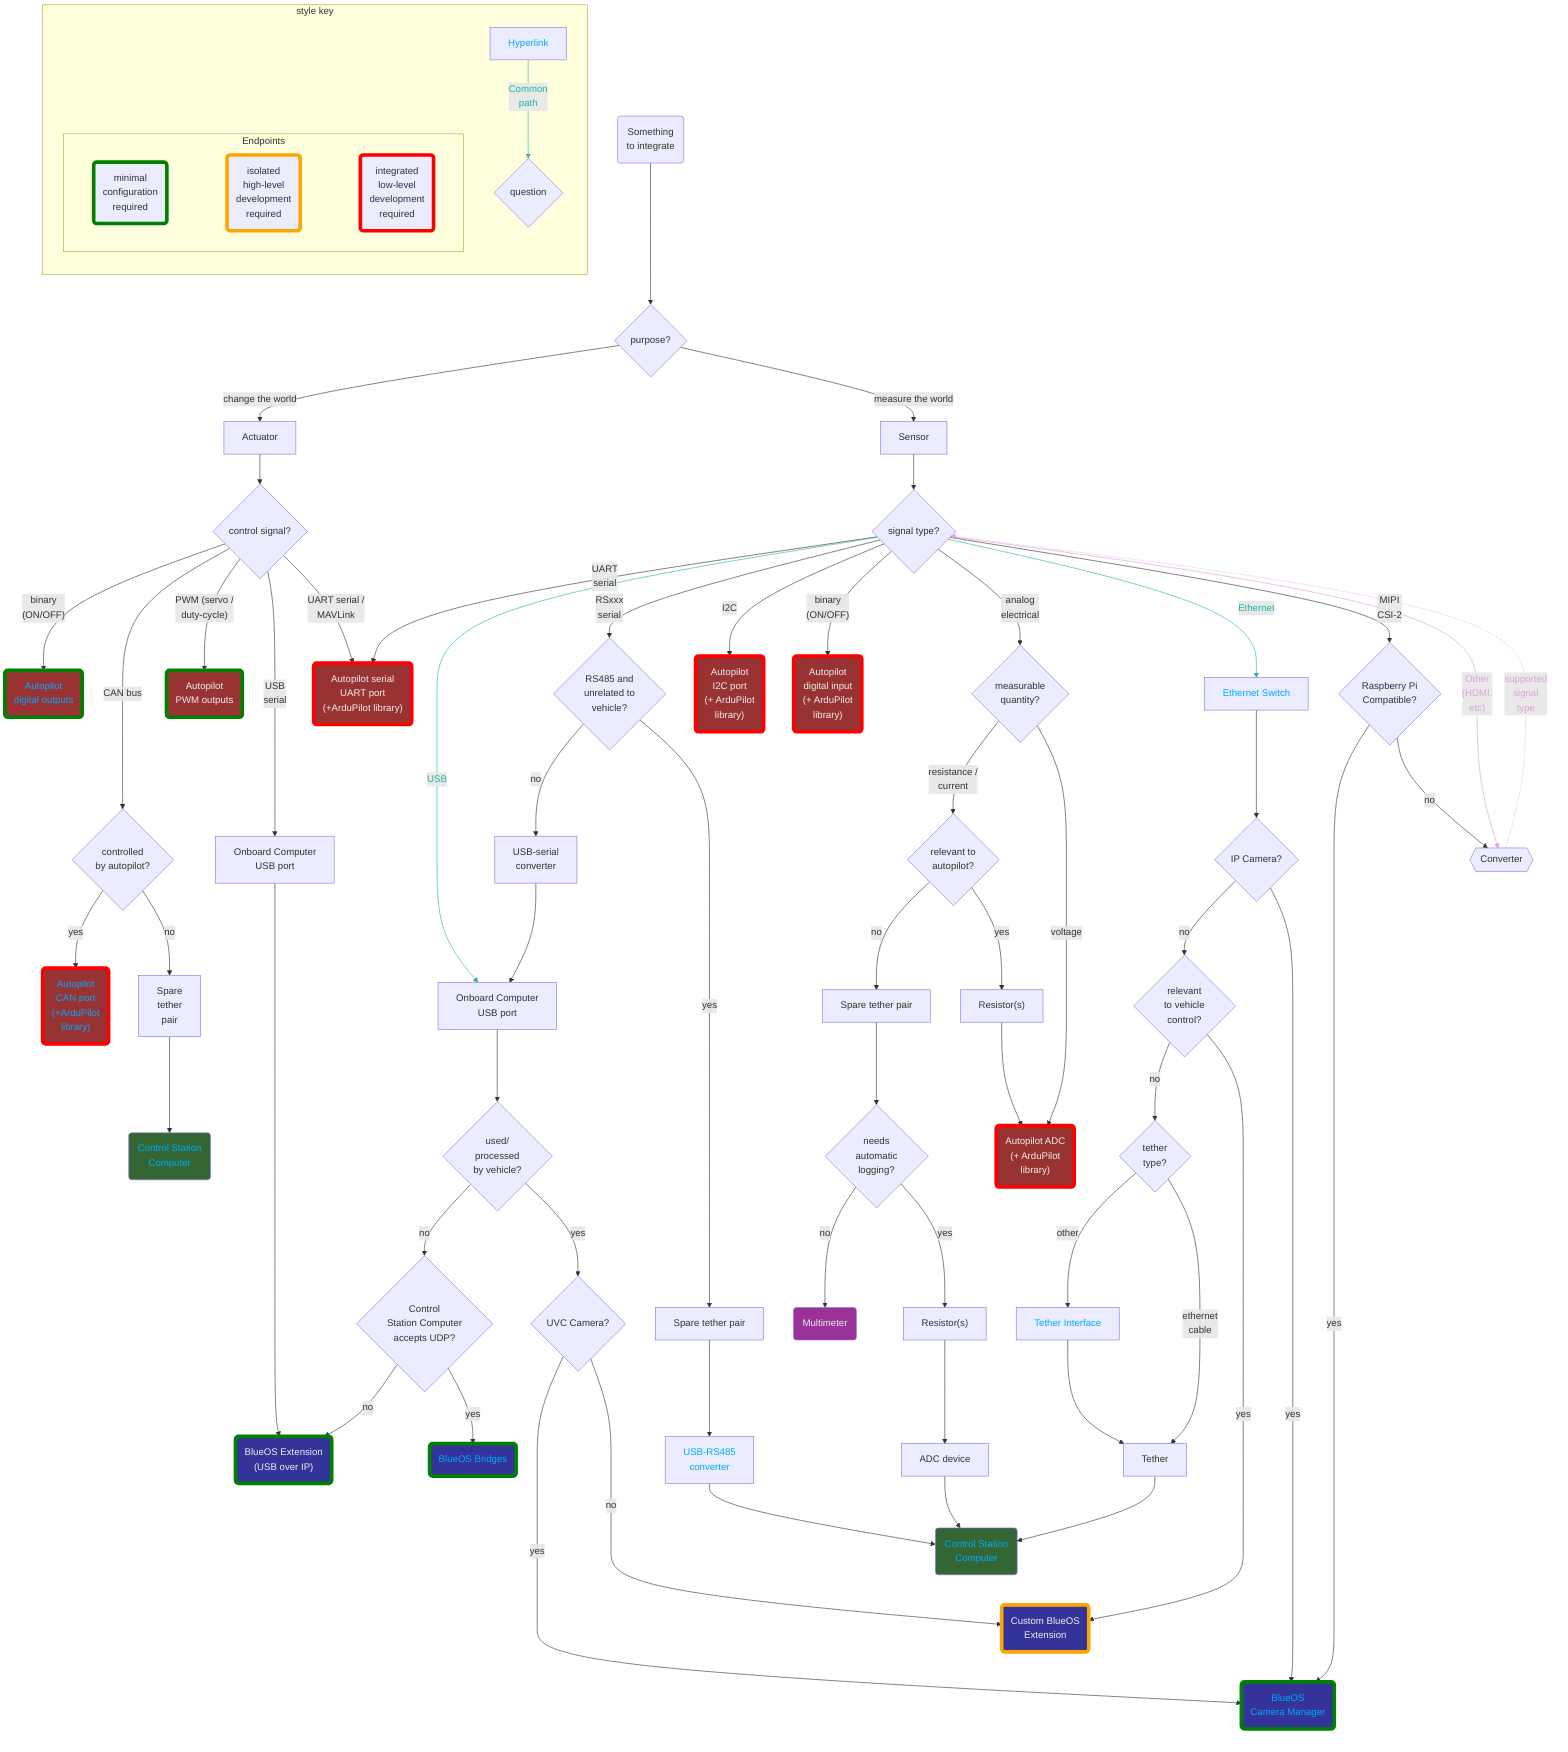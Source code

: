 flowchart TD
    start(Something<br>to integrate)
    start --> Q1{purpose?}
    Q1 -- change the world --> Actuator
        Actuator --> QA1{control signal?}
            QA1 -- "binary<br>(ON/OFF)" --> ADO(Autopilot<br>digital outputs):::Autopilot
            QA1 -- "CAN bus" ---> QCAN{"controlled<br>by autopilot?"}
                QCAN -- "yes" --> ACP("Autopilot<br>CAN port<br>(+ArduPilot<br>library)"):::Autopilot
                QCAN -- "no" --> STP1[Spare<br>tether<br>pair] --> CSC1("Control Station<br>Computer"):::Computer
            QA1 -- "PWM (servo /<br>duty-cycle)" --> APO(Autopilot<br>PWM outputs):::Autopilot
            QA1 -- "USB<br>serial" ---> OCUSB1["Onboard Computer<br>USB port"] --> BEUIP("BlueOS Extension<br>(USB over IP)"):::BlueOS
            QA1 -- "UART serial /<br>MAVLink" --> ASP("Autopilot serial<br>UART port<br>(+ArduPilot library)"):::Autopilot
    Q1 -- measure the world --> Sensor
        Sensor --> QS1{signal type?}
            QS1 -- "UART<br>serial" --> ASP
            QS1 -- "USB" --> OCUSB2["Onboard Computer<br>USB port"]
            QS1 -- "RSxxx<br>serial" --> QUSB{RS485 and<br>unrelated to<br>vehicle?}
                QUSB -- "no" --> USC1[USB-serial<br>converter] --> OCUSB2 --> QOC1{used/<br>processed<br>by vehicle?}
                    QOC1 -- "no" --> QOC2{Control<br>Station Computer<br>accepts UDP?}
                        QOC2 -- "no" --> BEUIP
                        QOC2 -- "yes" --> BB(BlueOS Bridges):::BlueOS
                    QOC1 -- "yes" --> QOC3{UVC Camera?}
                        QOC3 -- "yes" -----> BCM(BlueOS<br>Camera Manager):::BlueOS
                        QOC3 -- "no" ----> BEC2(Custom BlueOS<br>Extension):::BlueOS
                QUSB -- "yes" --> STP2[Spare tether pair] --> URC[USB-RS485<br>converter] --> CSC2(Control Station<br>Computer):::Computer
            QS1 -- "I2C" --> AI2C("Autopilot<br>I2C port<br>(+ ArduPilot<br>library)"):::Autopilot
            QS1 -- "binary<br>(ON/OFF)" --> ASD("Autopilot<br>digital input<br>(+ ArduPilot<br>library)"):::Autopilot
            QS1 -- "analog<br>electrical" --> QS2{measurable<br>quantity?}
                QS2 -- "resistance /<br>current" --> QS3{relevant to<br>autopilot?}
                    QS3 -- "no" --> STP3[Spare tether pair] --> QS4{needs<br>automatic<br>logging?}
                        QS4 -- "no" --> MM(Multimeter):::Other
                        QS4 -- "yes" --> C2["Resistor(s)"] --> ADC2[ADC device] --> CSC2
                    QS3 -- "yes" --> C1["Resistor(s)"] --> AADC("Autopilot ADC<br>(+ ArduPilot<br>library)"):::Autopilot
                QS2 -- "voltage" --> AADC
            QS1 -- "Ethernet" --> ES[Ethernet Switch] --> QE1{IP Camera?}
                QE1 -- "no" --> QE2{relevant<br>to vehicle<br>control?}
                    QE2 -- "no" --> QE3{tether<br>type?}
                        QE3 -- "other" --> TI[Tether Interface] --> Tether
                        QE3 -- "ethernet<br>cable" --> Tether --> CSC2
                    QE2 -- "yes" --> BEC2
                QE1 -- "yes" --> BCM
            QS1 -- "MIPI<br>CSI-2" --> QRPi{Raspberry Pi<br>Compatible?}
                QRPi -- "yes" --> BCM
                QRPi -- "no" --> Co{{Converter}}
            QS1 -- "Other<br>(HDMI,<br>etc)" --> Co -. supported<br>signal<br>type .-> QS1

    subgraph SK [style key]
        direction TB
        Hyperlink:::Link -- "Common<br>path" --> Q{question}
        subgraph Endpoints
            direction LR
            EZ(minimal<br>configuration<br>required):::Easy ~~~
            MED(isolated<br>high-level<br>development<br>required):::Medium ~~~
            HARD(integrated<br>low-level<br>development<br>required):::Hard
        end
    end

    %% ---------------- ARROW STYLING ----------------- %%
    %% style individual arrows, nth, counted in definition order
    %%  label components (e.g. color) cannot override edgeLabel overrides
    linkStyle 15,42,57 stroke:lightseagreen,color:lightseagreen;
    linkStyle 55,56 stroke:plum,color:plum;

    %% ----------------- NODE STYLING ------------------ %%
    %% integration difficulties
    classDef Easy stroke:green,stroke-width:6px;
    classDef Medium stroke:orange,stroke-width:6px;
    classDef Hard stroke:red,stroke-width:6px;

    class ADO,APO,BB,BEUSB,BCM,BEUIP Easy;
    class BEC1,BEC2,BOS Medium;
    class ACP,ASP,AI2C,ASD,AADC Hard;

    %% primary integration endpoint
    classDef BlueOS fill:#339,color:#eee;
    classDef Autopilot fill:#933,color:#eee;
    classDef Computer fill:#363,color:#eee;
    classDef Other fill:#939,color:#eee;

    %% hyperlinks
    click ADO "/hardware/additional/electronic-switches/"
    click ACP "https://ardupilot.org/dev/docs/can-bus.html"
    click BB "/software/onboard/BlueOS-1.0/advanced-usage/#bridges"
    click CSC1 "/hardware/required/control-computer/"
    click CSC2 "/hardware/required/control-computer/"
    click BCM "/software/onboard/BlueOS-1.0/advanced-usage/#video"
    click ES "/hardware/additional/ethernet-switch/"
    click TI "/hardware/recommended/tether-interface/"
    click URC "https://bluerobotics.com/store/comm-control-power/tether-interface/bluart-r1-rp/"

    classDef Link color:#0af;
    class ADO,ACP,BB,CSC1,CSC2,BCM,ES,TI,URC Link;